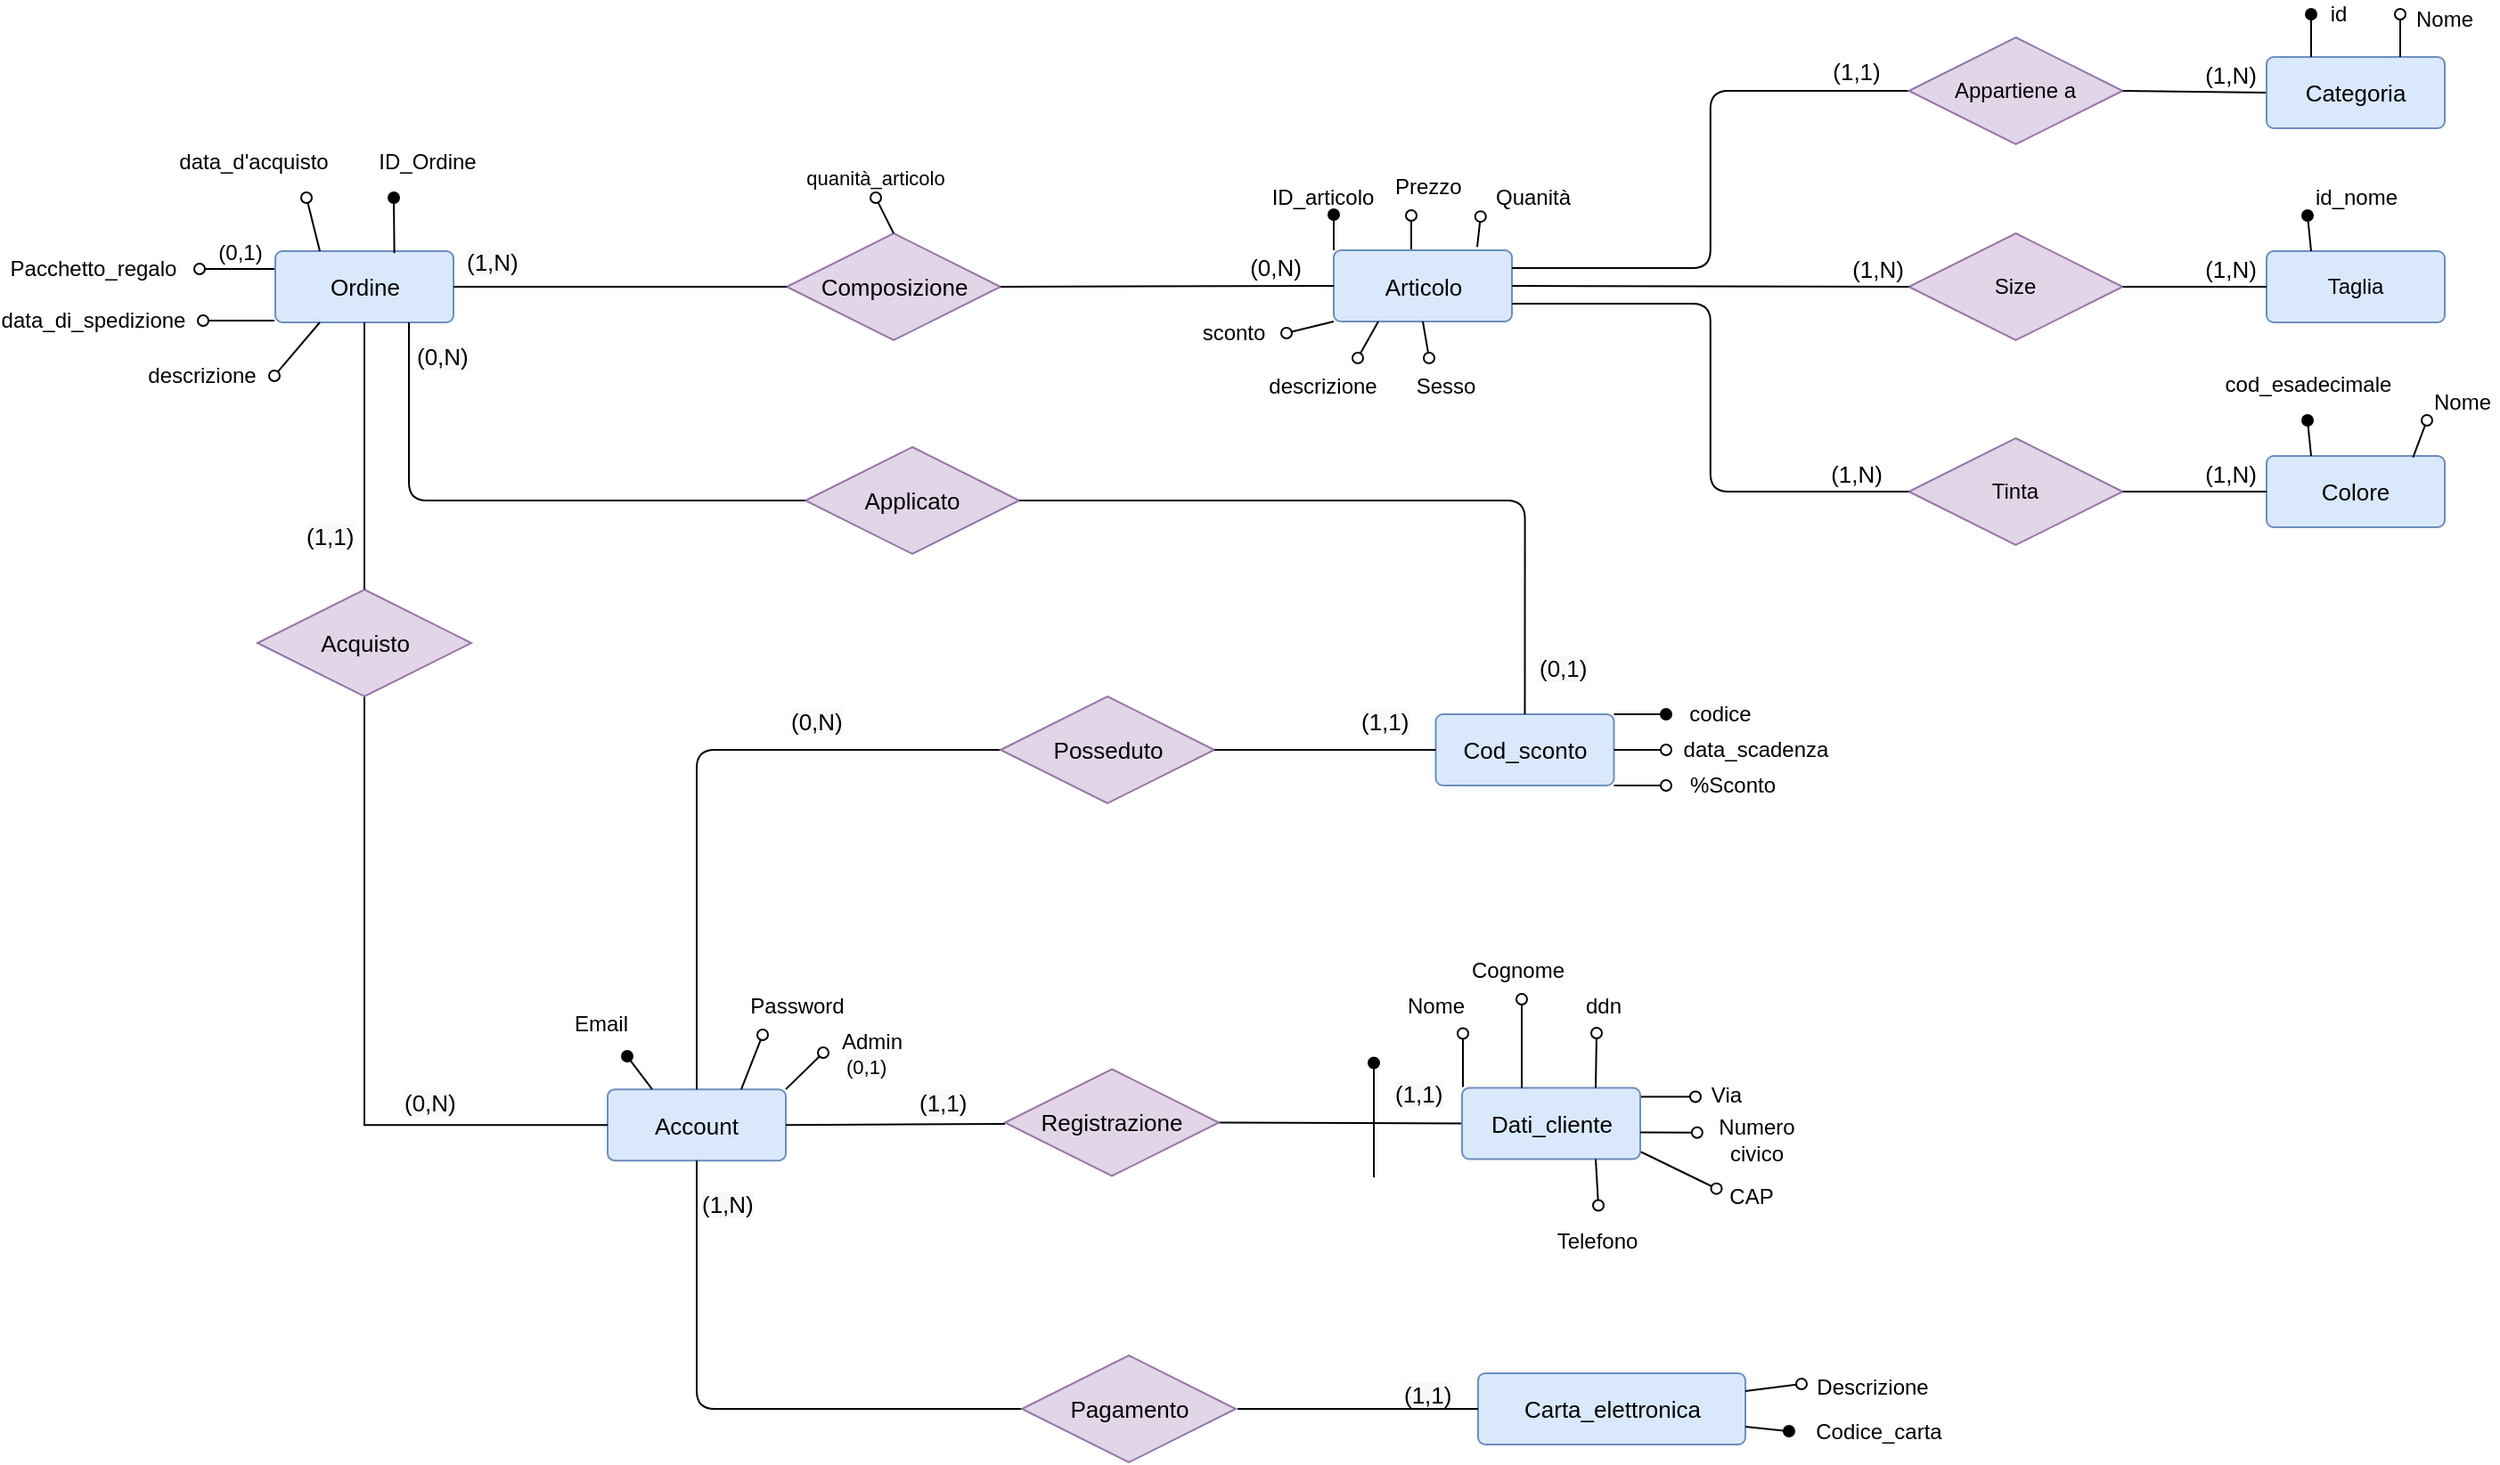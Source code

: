 <mxfile version="14.6.6" type="device"><diagram id="R2lEEEUBdFMjLlhIrx00" name="Page-1"><mxGraphModel dx="2207" dy="1414" grid="1" gridSize="10" guides="1" tooltips="1" connect="1" arrows="1" fold="1" page="1" pageScale="1" pageWidth="1169" pageHeight="827" math="0" shadow="0" extFonts="Permanent Marker^https://fonts.googleapis.com/css?family=Permanent+Marker"><root><mxCell id="0"/><mxCell id="1" parent="0"/><mxCell id="cV11Pc0H2WGcV53gJjse-27" value="" style="edgeStyle=orthogonalEdgeStyle;rounded=0;orthogonalLoop=1;jettySize=auto;html=1;exitX=0;exitY=0;exitDx=0;exitDy=0;endArrow=oval;endFill=1;startArrow=none;startFill=0;" parent="1" source="cV11Pc0H2WGcV53gJjse-1" edge="1"><mxGeometry x="1" y="70" relative="1" as="geometry"><mxPoint x="466.5" y="83.5" as="targetPoint"/><mxPoint x="3" y="-20" as="offset"/></mxGeometry></mxCell><mxCell id="cV11Pc0H2WGcV53gJjse-33" value="" style="edgeStyle=orthogonalEdgeStyle;rounded=0;orthogonalLoop=1;jettySize=auto;html=1;exitX=0.5;exitY=0;exitDx=0;exitDy=0;startArrow=none;startFill=0;endArrow=oval;endFill=0;" parent="1" edge="1"><mxGeometry x="1" y="-25" relative="1" as="geometry"><mxPoint x="510" y="84" as="targetPoint"/><mxPoint x="524.5" y="103.5" as="sourcePoint"/><mxPoint x="-10" y="-19" as="offset"/></mxGeometry></mxCell><mxCell id="cV11Pc0H2WGcV53gJjse-1" value="&lt;font style=&quot;font-size: 13px&quot;&gt;Articolo&lt;/font&gt;" style="rounded=1;arcSize=10;whiteSpace=wrap;html=1;align=center;fillColor=#dae8fc;strokeColor=#6c8ebf;" parent="1" vertex="1"><mxGeometry x="466.5" y="103.5" width="100" height="40" as="geometry"/></mxCell><mxCell id="cV11Pc0H2WGcV53gJjse-2" value="&lt;font style=&quot;font-size: 13px&quot;&gt;Ordine&lt;/font&gt;" style="rounded=1;arcSize=10;whiteSpace=wrap;html=1;align=center;fillColor=#dae8fc;strokeColor=#6c8ebf;" parent="1" vertex="1"><mxGeometry x="-127.5" y="104.0" width="100" height="40" as="geometry"/></mxCell><mxCell id="cV11Pc0H2WGcV53gJjse-25" value="&lt;font style=&quot;font-size: 13px&quot;&gt;Account&lt;br&gt;&lt;/font&gt;" style="rounded=1;arcSize=10;whiteSpace=wrap;html=1;align=center;fillColor=#dae8fc;strokeColor=#6c8ebf;" parent="1" vertex="1"><mxGeometry x="59" y="574.57" width="100" height="40" as="geometry"/></mxCell><mxCell id="cV11Pc0H2WGcV53gJjse-77" value="&lt;font style=&quot;font-size: 13px&quot;&gt;(0,N)&lt;/font&gt;" style="text;html=1;strokeColor=none;fillColor=none;align=center;verticalAlign=middle;whiteSpace=wrap;rounded=0;fontSize=8;horizontal=0;rotation=90;" parent="1" vertex="1"><mxGeometry x="414" y="102.57" width="40" height="20" as="geometry"/></mxCell><mxCell id="cV11Pc0H2WGcV53gJjse-353" value="data_d'acquisto" style="endArrow=none;html=1;rounded=0;fontSize=12;startArrow=oval;startFill=0;entryX=0.25;entryY=0;entryDx=0;entryDy=0;" parent="1" target="cV11Pc0H2WGcV53gJjse-2" edge="1"><mxGeometry x="-1" y="-36" relative="1" as="geometry"><mxPoint x="-110" y="74" as="sourcePoint"/><mxPoint x="-130.5" y="103.57" as="targetPoint"/><mxPoint x="5" y="-29" as="offset"/></mxGeometry></mxCell><mxCell id="cV11Pc0H2WGcV53gJjse-357" value="Pacchetto_regalo" style="endArrow=oval;html=1;rounded=0;fontSize=12;startArrow=none;startFill=0;endFill=0;" parent="1" edge="1"><mxGeometry x="1" y="60" relative="1" as="geometry"><mxPoint x="-128" y="114" as="sourcePoint"/><mxPoint x="-170" y="114" as="targetPoint"/><mxPoint x="-60" y="-60" as="offset"/></mxGeometry></mxCell><mxCell id="cV11Pc0H2WGcV53gJjse-426" value="&lt;font style=&quot;font-size: 13px&quot;&gt;Composizione&lt;/font&gt;" style="shape=rhombus;perimeter=rhombusPerimeter;whiteSpace=wrap;html=1;align=center;fillColor=#e1d5e7;fontSize=8;strokeColor=#9673a6;" parent="1" vertex="1"><mxGeometry x="159.5" y="94" width="120" height="60" as="geometry"/></mxCell><mxCell id="SMiU2ppYEtgIpPiNbI_y-1" value="&lt;font style=&quot;font-size: 13px&quot;&gt;Carta_elettronica&lt;br&gt;&lt;/font&gt;" style="rounded=1;arcSize=10;whiteSpace=wrap;html=1;align=center;fillColor=#dae8fc;strokeColor=#6c8ebf;" parent="1" vertex="1"><mxGeometry x="547.5" y="734" width="150" height="40" as="geometry"/></mxCell><mxCell id="RA8S71JYKdsrNZv9sD39-10" value="" style="endArrow=none;html=1;rounded=0;exitX=0.5;exitY=1;exitDx=0;exitDy=0;edgeStyle=orthogonalEdgeStyle;entryX=0;entryY=0.5;entryDx=0;entryDy=0;" parent="1" source="RA8S71JYKdsrNZv9sD39-11" target="cV11Pc0H2WGcV53gJjse-25" edge="1"><mxGeometry relative="1" as="geometry"><mxPoint x="132" y="609" as="sourcePoint"/><mxPoint x="-78" y="554" as="targetPoint"/></mxGeometry></mxCell><mxCell id="2NHLaN-MkocCchr1f27F-5" value="" style="endArrow=none;html=1;endFill=0;startArrow=oval;startFill=1;entryX=0.668;entryY=0.029;entryDx=0;entryDy=0;entryPerimeter=0;" parent="1" target="cV11Pc0H2WGcV53gJjse-2" edge="1"><mxGeometry width="50" height="50" relative="1" as="geometry"><mxPoint x="-61" y="74" as="sourcePoint"/><mxPoint x="-130.5" y="102.57" as="targetPoint"/></mxGeometry></mxCell><mxCell id="2NHLaN-MkocCchr1f27F-7" value="ID_Ordine" style="text;html=1;strokeColor=none;fillColor=none;align=center;verticalAlign=middle;whiteSpace=wrap;rounded=0;" parent="1" vertex="1"><mxGeometry x="-62.5" y="44.0" width="40" height="20" as="geometry"/></mxCell><mxCell id="DuhMvZJnOMLCPz7VPoBr-3" value="" style="endArrow=oval;html=1;endFill=1;exitX=1;exitY=0.75;exitDx=0;exitDy=0;" parent="1" source="SMiU2ppYEtgIpPiNbI_y-1" edge="1"><mxGeometry width="50" height="50" relative="1" as="geometry"><mxPoint x="549" y="768.5" as="sourcePoint"/><mxPoint x="722" y="766.5" as="targetPoint"/></mxGeometry></mxCell><mxCell id="DuhMvZJnOMLCPz7VPoBr-26" value="Descrizione" style="text;html=1;strokeColor=none;fillColor=none;align=center;verticalAlign=middle;whiteSpace=wrap;rounded=0;" parent="1" vertex="1"><mxGeometry x="749.25" y="731.5" width="40" height="20" as="geometry"/></mxCell><mxCell id="DuhMvZJnOMLCPz7VPoBr-27" value="" style="endArrow=oval;html=1;endFill=0;exitX=1;exitY=0.25;exitDx=0;exitDy=0;" parent="1" source="SMiU2ppYEtgIpPiNbI_y-1" edge="1"><mxGeometry width="50" height="50" relative="1" as="geometry"><mxPoint x="688.75" y="754.5" as="sourcePoint"/><mxPoint x="729" y="740" as="targetPoint"/></mxGeometry></mxCell><mxCell id="RA8S71JYKdsrNZv9sD39-11" value="&lt;font style=&quot;font-size: 13px&quot;&gt;Acquisto&lt;/font&gt;" style="shape=rhombus;perimeter=rhombusPerimeter;whiteSpace=wrap;html=1;align=center;fillColor=#e1d5e7;strokeColor=#9673a6;" parent="1" vertex="1"><mxGeometry x="-137.5" y="294.0" width="120" height="60" as="geometry"/></mxCell><mxCell id="hW_izeLmfgtgohBb-b3D-32" value="" style="endArrow=none;html=1;startArrow=oval;startFill=1;entryX=0.25;entryY=0;entryDx=0;entryDy=0;" parent="1" target="cV11Pc0H2WGcV53gJjse-25" edge="1"><mxGeometry width="50" height="50" relative="1" as="geometry"><mxPoint x="70" y="556" as="sourcePoint"/><mxPoint x="78.5" y="614.07" as="targetPoint"/></mxGeometry></mxCell><mxCell id="hW_izeLmfgtgohBb-b3D-33" value="&lt;font style=&quot;font-size: 12px&quot;&gt;Email&lt;/font&gt;" style="text;html=1;align=center;verticalAlign=middle;resizable=0;points=[];autosize=1;" parent="1" vertex="1"><mxGeometry x="30" y="528.18" width="50" height="20" as="geometry"/></mxCell><mxCell id="hW_izeLmfgtgohBb-b3D-34" value="" style="endArrow=none;html=1;startArrow=oval;startFill=0;entryX=0.75;entryY=0;entryDx=0;entryDy=0;" parent="1" target="cV11Pc0H2WGcV53gJjse-25" edge="1"><mxGeometry width="50" height="50" relative="1" as="geometry"><mxPoint x="146" y="544" as="sourcePoint"/><mxPoint x="113.5" y="573.75" as="targetPoint"/></mxGeometry></mxCell><mxCell id="hW_izeLmfgtgohBb-b3D-35" value="Password" style="text;html=1;align=center;verticalAlign=middle;resizable=0;points=[];autosize=1;" parent="1" vertex="1"><mxGeometry x="129.5" y="518.25" width="70" height="20" as="geometry"/></mxCell><mxCell id="hW_izeLmfgtgohBb-b3D-36" value="" style="endArrow=none;html=1;exitX=1;exitY=0.5;exitDx=0;exitDy=0;entryX=0;entryY=0.513;entryDx=0;entryDy=0;entryPerimeter=0;" parent="1" source="cV11Pc0H2WGcV53gJjse-25" target="hW_izeLmfgtgohBb-b3D-77" edge="1"><mxGeometry width="50" height="50" relative="1" as="geometry"><mxPoint x="179" y="594" as="sourcePoint"/><mxPoint x="278.5" y="594" as="targetPoint"/></mxGeometry></mxCell><mxCell id="hW_izeLmfgtgohBb-b3D-39" value="" style="endArrow=none;html=1;exitX=1;exitY=0.5;exitDx=0;exitDy=0;entryX=0;entryY=0.5;entryDx=0;entryDy=0;" parent="1" source="hW_izeLmfgtgohBb-b3D-77" target="hW_izeLmfgtgohBb-b3D-41" edge="1"><mxGeometry width="50" height="50" relative="1" as="geometry"><mxPoint x="469" y="598.89" as="sourcePoint"/><mxPoint x="568.5" y="598.82" as="targetPoint"/></mxGeometry></mxCell><mxCell id="hW_izeLmfgtgohBb-b3D-41" value="&lt;font style=&quot;font-size: 13px&quot;&gt;Dati_cliente&lt;br&gt;&lt;/font&gt;" style="rounded=1;arcSize=10;whiteSpace=wrap;html=1;align=center;fillColor=#dae8fc;strokeColor=#6c8ebf;" parent="1" vertex="1"><mxGeometry x="538.5" y="573.75" width="100" height="40" as="geometry"/></mxCell><mxCell id="hW_izeLmfgtgohBb-b3D-44" value="" style="endArrow=oval;html=1;startArrow=none;startFill=0;endFill=0;" parent="1" edge="1"><mxGeometry width="50" height="50" relative="1" as="geometry"><mxPoint x="639" y="578.75" as="sourcePoint"/><mxPoint x="669.5" y="578.75" as="targetPoint"/></mxGeometry></mxCell><mxCell id="hW_izeLmfgtgohBb-b3D-51" value="&lt;span style=&quot;color: rgb(0 , 0 , 0) ; font-family: &amp;#34;helvetica&amp;#34; ; font-size: 13px ; font-style: normal ; font-weight: 400 ; letter-spacing: normal ; text-align: center ; text-indent: 0px ; text-transform: none ; word-spacing: 0px ; background-color: rgb(248 , 249 , 250) ; display: inline ; float: none&quot;&gt;(1,1)&lt;/span&gt;" style="text;whiteSpace=wrap;html=1;" parent="1" vertex="1"><mxGeometry x="232" y="568.25" width="50" height="30" as="geometry"/></mxCell><mxCell id="hW_izeLmfgtgohBb-b3D-53" value="&lt;span style=&quot;color: rgb(0, 0, 0); font-family: helvetica; font-size: 13px; font-style: normal; font-weight: 400; letter-spacing: normal; text-align: center; text-indent: 0px; text-transform: none; word-spacing: 0px; background-color: rgb(248, 249, 250); display: inline; float: none;&quot;&gt;(1,1)&lt;/span&gt;" style="text;whiteSpace=wrap;html=1;" parent="1" vertex="1"><mxGeometry x="499" y="563.25" width="50" height="30" as="geometry"/></mxCell><mxCell id="hW_izeLmfgtgohBb-b3D-55" value="" style="endArrow=none;html=1;endFill=0;startArrow=oval;startFill=1;" parent="1" edge="1"><mxGeometry width="50" height="50" relative="1" as="geometry"><mxPoint x="489" y="559.75" as="sourcePoint"/><mxPoint x="489" y="624" as="targetPoint"/></mxGeometry></mxCell><mxCell id="hW_izeLmfgtgohBb-b3D-65" value="" style="endArrow=oval;html=1;startArrow=none;startFill=0;endFill=0;" parent="1" edge="1"><mxGeometry width="50" height="50" relative="1" as="geometry"><mxPoint x="539" y="573.25" as="sourcePoint"/><mxPoint x="539" y="543.25" as="targetPoint"/></mxGeometry></mxCell><mxCell id="hW_izeLmfgtgohBb-b3D-66" value="" style="endArrow=oval;html=1;startArrow=none;startFill=0;endFill=0;" parent="1" edge="1"><mxGeometry width="50" height="50" relative="1" as="geometry"><mxPoint x="572" y="574" as="sourcePoint"/><mxPoint x="572" y="524" as="targetPoint"/></mxGeometry></mxCell><mxCell id="hW_izeLmfgtgohBb-b3D-67" value="" style="endArrow=oval;html=1;startArrow=none;startFill=0;endFill=0;exitX=0.75;exitY=0;exitDx=0;exitDy=0;" parent="1" source="hW_izeLmfgtgohBb-b3D-41" edge="1"><mxGeometry width="50" height="50" relative="1" as="geometry"><mxPoint x="559" y="593.25" as="sourcePoint"/><mxPoint x="614" y="543" as="targetPoint"/></mxGeometry></mxCell><mxCell id="hW_izeLmfgtgohBb-b3D-69" value="Nome" style="text;html=1;strokeColor=none;fillColor=none;align=center;verticalAlign=middle;whiteSpace=wrap;rounded=0;" parent="1" vertex="1"><mxGeometry x="504" y="518.25" width="40" height="20" as="geometry"/></mxCell><mxCell id="hW_izeLmfgtgohBb-b3D-70" value="Cognome" style="text;html=1;strokeColor=none;fillColor=none;align=center;verticalAlign=middle;whiteSpace=wrap;rounded=0;" parent="1" vertex="1"><mxGeometry x="549.5" y="498.25" width="40" height="20" as="geometry"/></mxCell><mxCell id="hW_izeLmfgtgohBb-b3D-72" value="ddn" style="text;html=1;strokeColor=none;fillColor=none;align=center;verticalAlign=middle;whiteSpace=wrap;rounded=0;" parent="1" vertex="1"><mxGeometry x="597.5" y="518.25" width="40" height="20" as="geometry"/></mxCell><mxCell id="hW_izeLmfgtgohBb-b3D-77" value="&lt;font style=&quot;font-size: 13px&quot;&gt;Registrazione&lt;/font&gt;" style="shape=rhombus;perimeter=rhombusPerimeter;whiteSpace=wrap;html=1;align=center;fillColor=#e1d5e7;strokeColor=#9673a6;" parent="1" vertex="1"><mxGeometry x="282" y="563.25" width="120" height="60" as="geometry"/></mxCell><mxCell id="Dqsoj2plRXpwd70qh7C7-11" value="" style="endArrow=none;html=1;exitX=1;exitY=0.5;exitDx=0;exitDy=0;entryX=0;entryY=0.5;entryDx=0;entryDy=0;" parent="1" source="cV11Pc0H2WGcV53gJjse-426" target="cV11Pc0H2WGcV53gJjse-1" edge="1"><mxGeometry width="50" height="50" relative="1" as="geometry"><mxPoint x="-202.5" y="243.5" as="sourcePoint"/><mxPoint x="-152.5" y="193.5" as="targetPoint"/></mxGeometry></mxCell><mxCell id="Dqsoj2plRXpwd70qh7C7-12" value="" style="endArrow=none;html=1;exitX=1;exitY=0.5;exitDx=0;exitDy=0;entryX=0;entryY=0.5;entryDx=0;entryDy=0;" parent="1" source="cV11Pc0H2WGcV53gJjse-2" target="cV11Pc0H2WGcV53gJjse-426" edge="1"><mxGeometry width="50" height="50" relative="1" as="geometry"><mxPoint x="-202.5" y="434" as="sourcePoint"/><mxPoint x="-152.5" y="384" as="targetPoint"/></mxGeometry></mxCell><mxCell id="Dqsoj2plRXpwd70qh7C7-14" value="" style="endArrow=none;html=1;exitX=0.5;exitY=1;exitDx=0;exitDy=0;entryX=0.5;entryY=0;entryDx=0;entryDy=0;" parent="1" source="cV11Pc0H2WGcV53gJjse-2" target="RA8S71JYKdsrNZv9sD39-11" edge="1"><mxGeometry width="50" height="50" relative="1" as="geometry"><mxPoint x="292" y="664" as="sourcePoint"/><mxPoint x="-78" y="384" as="targetPoint"/></mxGeometry></mxCell><mxCell id="Dqsoj2plRXpwd70qh7C7-16" value="" style="endArrow=none;html=1;entryX=0.5;entryY=1;entryDx=0;entryDy=0;edgeStyle=orthogonalEdgeStyle;exitX=0;exitY=0.5;exitDx=0;exitDy=0;" parent="1" source="Dqsoj2plRXpwd70qh7C7-10" target="cV11Pc0H2WGcV53gJjse-25" edge="1"><mxGeometry width="50" height="50" relative="1" as="geometry"><mxPoint x="150" y="754" as="sourcePoint"/><mxPoint x="372" y="624" as="targetPoint"/></mxGeometry></mxCell><mxCell id="09drL2BfyGSBT88DNzXg-2" value="Via" style="text;html=1;strokeColor=none;fillColor=none;align=center;verticalAlign=middle;whiteSpace=wrap;rounded=0;" parent="1" vertex="1"><mxGeometry x="667" y="568.25" width="40" height="20" as="geometry"/></mxCell><mxCell id="09drL2BfyGSBT88DNzXg-8" value="&lt;span style=&quot;color: rgb(0 , 0 , 0) ; font-family: &amp;#34;helvetica&amp;#34; ; font-size: 13px ; font-style: normal ; font-weight: 400 ; letter-spacing: normal ; text-align: center ; text-indent: 0px ; text-transform: none ; word-spacing: 0px ; background-color: rgb(248 , 249 , 250) ; display: inline ; float: none&quot;&gt;(1,1)&lt;/span&gt;" style="text;whiteSpace=wrap;html=1;" parent="1" vertex="1"><mxGeometry x="504" y="731.5" width="43" height="30" as="geometry"/></mxCell><mxCell id="09drL2BfyGSBT88DNzXg-9" value="&lt;span style=&quot;color: rgb(0 , 0 , 0) ; font-family: &amp;#34;helvetica&amp;#34; ; font-size: 13px ; font-style: normal ; font-weight: 400 ; letter-spacing: normal ; text-align: center ; text-indent: 0px ; text-transform: none ; word-spacing: 0px ; background-color: rgb(248 , 249 , 250) ; display: inline ; float: none&quot;&gt;(1,1)&lt;/span&gt;" style="text;whiteSpace=wrap;html=1;" parent="1" vertex="1"><mxGeometry x="-112.5" y="250.0" width="50" height="30" as="geometry"/></mxCell><mxCell id="09drL2BfyGSBT88DNzXg-10" value="&lt;span style=&quot;color: rgb(0 , 0 , 0) ; font-family: &amp;#34;helvetica&amp;#34; ; font-size: 13px ; font-style: normal ; font-weight: 400 ; letter-spacing: normal ; text-align: center ; text-indent: 0px ; text-transform: none ; word-spacing: 0px ; background-color: rgb(248 , 249 , 250) ; display: inline ; float: none&quot;&gt;(1,N)&lt;/span&gt;" style="text;whiteSpace=wrap;html=1;" parent="1" vertex="1"><mxGeometry x="-22.5" y="95.57" width="50" height="30" as="geometry"/></mxCell><mxCell id="09drL2BfyGSBT88DNzXg-14" value="&lt;span style=&quot;color: rgb(0 , 0 , 0) ; font-family: &amp;#34;helvetica&amp;#34; ; font-size: 13px ; font-style: normal ; font-weight: 400 ; letter-spacing: normal ; text-align: center ; text-indent: 0px ; text-transform: none ; word-spacing: 0px ; background-color: rgb(248 , 249 , 250) ; display: inline ; float: none&quot;&gt;(1,N)&lt;/span&gt;" style="text;whiteSpace=wrap;html=1;" parent="1" vertex="1"><mxGeometry x="110" y="625.32" width="35" height="30" as="geometry"/></mxCell><mxCell id="uoFU3tYBmGf5YkYF6lAw-2" value="" style="endArrow=none;html=1;entryX=0.75;entryY=1;entryDx=0;entryDy=0;endFill=0;startArrow=oval;startFill=0;" parent="1" target="hW_izeLmfgtgohBb-b3D-41" edge="1"><mxGeometry width="50" height="50" relative="1" as="geometry"><mxPoint x="615" y="639.75" as="sourcePoint"/><mxPoint x="89" y="459.75" as="targetPoint"/></mxGeometry></mxCell><mxCell id="uoFU3tYBmGf5YkYF6lAw-3" value="Telefono" style="text;html=1;align=center;verticalAlign=middle;resizable=0;points=[];autosize=1;" parent="1" vertex="1"><mxGeometry x="584" y="649.75" width="60" height="20" as="geometry"/></mxCell><mxCell id="-MejMjiaQSUnGh-RZGan-3" value="data_di_spedizione" style="endArrow=oval;html=1;rounded=0;fontSize=12;endFill=0;" parent="1" edge="1"><mxGeometry x="1" y="-62" relative="1" as="geometry"><mxPoint x="-128" y="143" as="sourcePoint"/><mxPoint x="-168" y="143" as="targetPoint"/><mxPoint x="-62" y="62" as="offset"/></mxGeometry></mxCell><mxCell id="-MejMjiaQSUnGh-RZGan-20" value="" style="endArrow=oval;html=1;startArrow=none;startFill=0;endFill=0;exitX=1;exitY=0.5;exitDx=0;exitDy=0;entryX=-0.194;entryY=0.508;entryDx=0;entryDy=0;entryPerimeter=0;" parent="1" edge="1"><mxGeometry width="50" height="50" relative="1" as="geometry"><mxPoint x="638.5" y="598.75" as="sourcePoint"/><mxPoint x="670.434" y="598.91" as="targetPoint"/></mxGeometry></mxCell><mxCell id="-MejMjiaQSUnGh-RZGan-21" value="Numero civico" style="text;html=1;strokeColor=none;fillColor=none;align=center;verticalAlign=middle;whiteSpace=wrap;rounded=0;" parent="1" vertex="1"><mxGeometry x="676.25" y="592.75" width="55.75" height="20" as="geometry"/></mxCell><mxCell id="-MejMjiaQSUnGh-RZGan-22" value="" style="endArrow=oval;html=1;startArrow=none;startFill=0;endFill=0;entryX=0;entryY=0.25;entryDx=0;entryDy=0;" parent="1" target="-MejMjiaQSUnGh-RZGan-23" edge="1"><mxGeometry width="50" height="50" relative="1" as="geometry"><mxPoint x="639" y="609.75" as="sourcePoint"/><mxPoint x="683.75" y="628.82" as="targetPoint"/></mxGeometry></mxCell><mxCell id="-MejMjiaQSUnGh-RZGan-23" value="CAP" style="text;html=1;strokeColor=none;fillColor=none;align=center;verticalAlign=middle;whiteSpace=wrap;rounded=0;" parent="1" vertex="1"><mxGeometry x="681.25" y="625.32" width="40" height="20" as="geometry"/></mxCell><mxCell id="-MejMjiaQSUnGh-RZGan-24" value="(0,1)" style="text;html=1;strokeColor=none;fillColor=none;align=center;verticalAlign=middle;whiteSpace=wrap;rounded=0;" parent="1" vertex="1"><mxGeometry x="-167.5" y="94" width="40" height="21.57" as="geometry"/></mxCell><mxCell id="O5RS1y-VEfuTGrnReJhF-1" value="quanità_articolo" style="endArrow=oval;html=1;exitX=0.5;exitY=0;exitDx=0;exitDy=0;startArrow=none;startFill=0;endFill=0;" parent="1" source="cV11Pc0H2WGcV53gJjse-426" edge="1"><mxGeometry x="1" y="-10" width="50" height="50" relative="1" as="geometry"><mxPoint x="-192.5" y="339" as="sourcePoint"/><mxPoint x="209.5" y="74" as="targetPoint"/><mxPoint x="-9" y="-6" as="offset"/></mxGeometry></mxCell><mxCell id="Kynw2Yya7CxcrOlAsGdo-1" value="" style="endArrow=oval;html=1;startArrow=none;startFill=0;endFill=0;exitX=0.805;exitY=-0.045;exitDx=0;exitDy=0;exitPerimeter=0;entryX=0.023;entryY=1.029;entryDx=0;entryDy=0;entryPerimeter=0;" parent="1" source="cV11Pc0H2WGcV53gJjse-1" target="Kynw2Yya7CxcrOlAsGdo-2" edge="1"><mxGeometry width="50" height="50" relative="1" as="geometry"><mxPoint x="558.5" y="103.5" as="sourcePoint"/><mxPoint x="558.5" y="84" as="targetPoint"/></mxGeometry></mxCell><mxCell id="Kynw2Yya7CxcrOlAsGdo-2" value="Quanità" style="text;html=1;align=center;verticalAlign=middle;resizable=0;points=[];autosize=1;" parent="1" vertex="1"><mxGeometry x="547.5" y="64" width="60" height="20" as="geometry"/></mxCell><mxCell id="Kynw2Yya7CxcrOlAsGdo-4" value="Codice_carta" style="text;html=1;align=center;verticalAlign=middle;resizable=0;points=[];autosize=1;" parent="1" vertex="1"><mxGeometry x="727" y="756.5" width="90" height="20" as="geometry"/></mxCell><mxCell id="Kynw2Yya7CxcrOlAsGdo-5" value="Sesso" style="text;html=1;align=center;verticalAlign=middle;resizable=0;points=[];autosize=1;" parent="1" vertex="1"><mxGeometry x="504" y="170" width="50" height="20" as="geometry"/></mxCell><mxCell id="Kynw2Yya7CxcrOlAsGdo-6" value="" style="endArrow=oval;html=1;startArrow=none;startFill=0;endFill=0;exitX=0.5;exitY=1;exitDx=0;exitDy=0;" parent="1" source="cV11Pc0H2WGcV53gJjse-1" edge="1"><mxGeometry width="50" height="50" relative="1" as="geometry"><mxPoint x="560.5" y="303.5" as="sourcePoint"/><mxPoint x="520" y="164" as="targetPoint"/></mxGeometry></mxCell><mxCell id="g38PTc2w1TQfR1WWl4uy-1" value="ID_articolo" style="text;html=1;align=center;verticalAlign=middle;resizable=0;points=[];autosize=1;" parent="1" vertex="1"><mxGeometry x="425" y="64" width="70" height="20" as="geometry"/></mxCell><mxCell id="g38PTc2w1TQfR1WWl4uy-2" value="&lt;span style=&quot;color: rgb(0, 0, 0); font-family: helvetica; font-size: 12px; font-style: normal; font-weight: 400; letter-spacing: normal; text-align: center; text-indent: 0px; text-transform: none; word-spacing: 0px; background-color: rgb(255, 255, 255); display: inline; float: none;&quot;&gt;Prezzo&lt;/span&gt;" style="text;whiteSpace=wrap;html=1;" parent="1" vertex="1"><mxGeometry x="499" y="54" width="40" height="20" as="geometry"/></mxCell><mxCell id="g38PTc2w1TQfR1WWl4uy-9" value="&lt;span style=&quot;color: rgb(0, 0, 0); font-family: helvetica; font-size: 13px; font-style: normal; font-weight: 400; letter-spacing: normal; text-align: center; text-indent: 0px; text-transform: none; word-spacing: 0px; background-color: rgb(248, 249, 250); display: inline; float: none;&quot;&gt;(0,N)&lt;/span&gt;" style="text;whiteSpace=wrap;html=1;" parent="1" vertex="1"><mxGeometry x="-56.63" y="568.32" width="50" height="19.93" as="geometry"/></mxCell><mxCell id="1zCT9V6YKs31MWKf5lQE-1" value="descrizione" style="endArrow=oval;html=1;rounded=0;fontSize=12;endFill=0;exitX=0.25;exitY=1;exitDx=0;exitDy=0;" parent="1" source="cV11Pc0H2WGcV53gJjse-2" edge="1"><mxGeometry x="1" y="-40" relative="1" as="geometry"><mxPoint x="-118" y="153" as="sourcePoint"/><mxPoint x="-128" y="174" as="targetPoint"/><mxPoint x="-10" y="26" as="offset"/></mxGeometry></mxCell><mxCell id="1zCT9V6YKs31MWKf5lQE-2" value="descrizione" style="endArrow=oval;html=1;rounded=0;fontSize=12;endFill=0;exitX=0.25;exitY=1;exitDx=0;exitDy=0;" parent="1" source="cV11Pc0H2WGcV53gJjse-1" edge="1"><mxGeometry x="1" y="-26" relative="1" as="geometry"><mxPoint x="491" y="148" as="sourcePoint"/><mxPoint x="480" y="164" as="targetPoint"/><mxPoint x="3" y="29" as="offset"/></mxGeometry></mxCell><mxCell id="YM3bVpgrmmPOSt0GvgSB-1" value="sconto" style="endArrow=oval;html=1;rounded=0;fontSize=12;endFill=0;exitX=0;exitY=1;exitDx=0;exitDy=0;" parent="1" source="cV11Pc0H2WGcV53gJjse-1" edge="1"><mxGeometry x="1" y="-30" relative="1" as="geometry"><mxPoint x="526.5" y="153.5" as="sourcePoint"/><mxPoint x="440" y="150" as="targetPoint"/><mxPoint x="-23" y="29" as="offset"/></mxGeometry></mxCell><mxCell id="YM3bVpgrmmPOSt0GvgSB-5" value="" style="endArrow=none;html=1;startArrow=oval;startFill=0;entryX=1;entryY=0;entryDx=0;entryDy=0;" parent="1" target="cV11Pc0H2WGcV53gJjse-25" edge="1"><mxGeometry width="50" height="50" relative="1" as="geometry"><mxPoint x="180" y="554" as="sourcePoint"/><mxPoint x="123.5" y="583.75" as="targetPoint"/></mxGeometry></mxCell><mxCell id="YM3bVpgrmmPOSt0GvgSB-6" value="Admin" style="text;html=1;align=center;verticalAlign=middle;resizable=0;points=[];autosize=1;" parent="1" vertex="1"><mxGeometry x="182" y="538.25" width="50" height="20" as="geometry"/></mxCell><mxCell id="YM3bVpgrmmPOSt0GvgSB-7" value="&lt;span style=&quot;color: rgb(0 , 0 , 0) ; font-family: &amp;#34;helvetica&amp;#34; ; font-style: normal ; font-weight: 400 ; letter-spacing: normal ; text-align: center ; text-indent: 0px ; text-transform: none ; word-spacing: 0px ; background-color: rgb(248 , 249 , 250) ; display: inline ; float: none&quot;&gt;&lt;font style=&quot;font-size: 11px&quot;&gt;(0,1)&lt;/font&gt;&lt;/span&gt;" style="text;whiteSpace=wrap;html=1;" parent="1" vertex="1"><mxGeometry x="190.75" y="548.18" width="32.5" height="30" as="geometry"/></mxCell><mxCell id="UsE3B8xZkpEjjfWCG7TI-1" value="" style="endArrow=none;html=1;exitX=0.5;exitY=0;exitDx=0;exitDy=0;edgeStyle=orthogonalEdgeStyle;entryX=0;entryY=0.5;entryDx=0;entryDy=0;" parent="1" source="cV11Pc0H2WGcV53gJjse-25" target="UsE3B8xZkpEjjfWCG7TI-9" edge="1"><mxGeometry width="50" height="50" relative="1" as="geometry"><mxPoint x="212.5" y="604" as="sourcePoint"/><mxPoint x="213" y="374" as="targetPoint"/></mxGeometry></mxCell><mxCell id="UsE3B8xZkpEjjfWCG7TI-3" value="&lt;font style=&quot;font-size: 13px&quot;&gt;Cod_sconto&lt;/font&gt;" style="rounded=1;arcSize=10;whiteSpace=wrap;html=1;align=center;fillColor=#dae8fc;strokeColor=#6c8ebf;" parent="1" vertex="1"><mxGeometry x="523.75" y="364.0" width="100" height="40" as="geometry"/></mxCell><mxCell id="UsE3B8xZkpEjjfWCG7TI-4" value="codice" style="endArrow=none;html=1;rounded=0;fontSize=12;startArrow=oval;startFill=1;entryX=1;entryY=0;entryDx=0;entryDy=0;" parent="1" target="UsE3B8xZkpEjjfWCG7TI-3" edge="1"><mxGeometry x="-1" y="-30" relative="1" as="geometry"><mxPoint x="653" y="364" as="sourcePoint"/><mxPoint x="558.75" y="524" as="targetPoint"/><mxPoint x="30" y="30" as="offset"/></mxGeometry></mxCell><mxCell id="UsE3B8xZkpEjjfWCG7TI-6" value="data_scadenza" style="endArrow=none;html=1;rounded=0;fontSize=12;startArrow=oval;startFill=0;entryX=1;entryY=0.5;entryDx=0;entryDy=0;" parent="1" target="UsE3B8xZkpEjjfWCG7TI-3" edge="1"><mxGeometry x="-1" y="-50" relative="1" as="geometry"><mxPoint x="653" y="384" as="sourcePoint"/><mxPoint x="558.75" y="524" as="targetPoint"/><mxPoint x="50" y="50" as="offset"/></mxGeometry></mxCell><mxCell id="UsE3B8xZkpEjjfWCG7TI-7" value="%Sconto" style="endArrow=none;html=1;rounded=0;fontSize=12;startArrow=oval;startFill=0;entryX=1;entryY=1;entryDx=0;entryDy=0;" parent="1" target="UsE3B8xZkpEjjfWCG7TI-3" edge="1"><mxGeometry x="-1" y="-37" relative="1" as="geometry"><mxPoint x="653" y="404" as="sourcePoint"/><mxPoint x="558.75" y="524" as="targetPoint"/><mxPoint x="37" y="37" as="offset"/></mxGeometry></mxCell><mxCell id="UsE3B8xZkpEjjfWCG7TI-9" value="&lt;font style=&quot;font-size: 13px&quot;&gt;Posseduto&lt;/font&gt;" style="shape=rhombus;perimeter=rhombusPerimeter;whiteSpace=wrap;html=1;align=center;fillColor=#e1d5e7;strokeColor=#9673a6;" parent="1" vertex="1"><mxGeometry x="279.5" y="354.0" width="120" height="60" as="geometry"/></mxCell><mxCell id="UsE3B8xZkpEjjfWCG7TI-10" value="&lt;span style=&quot;color: rgb(0 , 0 , 0) ; font-family: &amp;#34;helvetica&amp;#34; ; font-size: 13px ; font-style: normal ; font-weight: 400 ; letter-spacing: normal ; text-align: center ; text-indent: 0px ; text-transform: none ; word-spacing: 0px ; background-color: rgb(248 , 249 , 250) ; display: inline ; float: none&quot;&gt;(0,N)&lt;/span&gt;" style="text;whiteSpace=wrap;html=1;" parent="1" vertex="1"><mxGeometry x="160" y="354" width="39.5" height="30" as="geometry"/></mxCell><mxCell id="UsE3B8xZkpEjjfWCG7TI-11" value="&lt;span style=&quot;color: rgb(0 , 0 , 0) ; font-family: &amp;#34;helvetica&amp;#34; ; font-size: 13px ; font-style: normal ; font-weight: 400 ; letter-spacing: normal ; text-align: center ; text-indent: 0px ; text-transform: none ; word-spacing: 0px ; background-color: rgb(248 , 249 , 250) ; display: inline ; float: none&quot;&gt;(1,1)&lt;/span&gt;" style="text;whiteSpace=wrap;html=1;" parent="1" vertex="1"><mxGeometry x="480.13" y="354" width="36.75" height="30" as="geometry"/></mxCell><mxCell id="K34ooW1JxdHwd5Tm7hXR-2" value="&lt;font style=&quot;font-size: 13px&quot;&gt;Applicato&lt;/font&gt;" style="shape=rhombus;perimeter=rhombusPerimeter;whiteSpace=wrap;html=1;align=center;fillColor=#e1d5e7;strokeColor=#9673a6;" parent="1" vertex="1"><mxGeometry x="170" y="214.0" width="120" height="60" as="geometry"/></mxCell><mxCell id="K34ooW1JxdHwd5Tm7hXR-3" value="&lt;span style=&quot;color: rgb(0 , 0 , 0) ; font-family: &amp;#34;helvetica&amp;#34; ; font-size: 13px ; font-style: normal ; font-weight: 400 ; letter-spacing: normal ; text-align: center ; text-indent: 0px ; text-transform: none ; word-spacing: 0px ; background-color: rgb(248 , 249 , 250) ; display: inline ; float: none&quot;&gt;(0,1)&lt;/span&gt;" style="text;whiteSpace=wrap;html=1;" parent="1" vertex="1"><mxGeometry x="580" y="324" width="36.75" height="30" as="geometry"/></mxCell><mxCell id="K34ooW1JxdHwd5Tm7hXR-4" value="&lt;span style=&quot;color: rgb(0 , 0 , 0) ; font-family: &amp;#34;helvetica&amp;#34; ; font-size: 13px ; font-style: normal ; font-weight: 400 ; letter-spacing: normal ; text-align: center ; text-indent: 0px ; text-transform: none ; word-spacing: 0px ; background-color: rgb(248 , 249 , 250) ; display: inline ; float: none&quot;&gt;(0,N)&lt;/span&gt;" style="text;whiteSpace=wrap;html=1;" parent="1" vertex="1"><mxGeometry x="-50" y="149" width="36.75" height="30" as="geometry"/></mxCell><mxCell id="K34ooW1JxdHwd5Tm7hXR-5" value="" style="endArrow=none;html=1;entryX=1;entryY=0.25;entryDx=0;entryDy=0;edgeStyle=orthogonalEdgeStyle;exitX=0;exitY=0.5;exitDx=0;exitDy=0;" parent="1" source="K34ooW1JxdHwd5Tm7hXR-7" target="cV11Pc0H2WGcV53gJjse-1" edge="1"><mxGeometry width="50" height="50" relative="1" as="geometry"><mxPoint x="720" y="124" as="sourcePoint"/><mxPoint x="570" y="204" as="targetPoint"/></mxGeometry></mxCell><mxCell id="K34ooW1JxdHwd5Tm7hXR-7" value="Appartiene a" style="shape=rhombus;perimeter=rhombusPerimeter;whiteSpace=wrap;html=1;align=center;fillColor=#e1d5e7;strokeColor=#9673a6;" parent="1" vertex="1"><mxGeometry x="789.25" y="-16.0" width="120" height="60" as="geometry"/></mxCell><mxCell id="K34ooW1JxdHwd5Tm7hXR-8" value="" style="endArrow=none;html=1;entryX=1;entryY=0.5;entryDx=0;entryDy=0;exitX=0;exitY=0.5;exitDx=0;exitDy=0;" parent="1" source="K34ooW1JxdHwd5Tm7hXR-9" target="K34ooW1JxdHwd5Tm7hXR-7" edge="1"><mxGeometry width="50" height="50" relative="1" as="geometry"><mxPoint x="970" y="14" as="sourcePoint"/><mxPoint x="773" y="94.5" as="targetPoint"/></mxGeometry></mxCell><mxCell id="K34ooW1JxdHwd5Tm7hXR-9" value="&lt;font style=&quot;font-size: 13px&quot;&gt;Categoria&lt;/font&gt;" style="rounded=1;arcSize=10;whiteSpace=wrap;html=1;align=center;fillColor=#dae8fc;strokeColor=#6c8ebf;" parent="1" vertex="1"><mxGeometry x="990" y="-5.0" width="100" height="40" as="geometry"/></mxCell><mxCell id="K34ooW1JxdHwd5Tm7hXR-10" value="id" style="endArrow=oval;html=1;rounded=0;fontSize=12;endFill=1;exitX=0.25;exitY=0;exitDx=0;exitDy=0;" parent="1" source="K34ooW1JxdHwd5Tm7hXR-9" edge="1"><mxGeometry x="1" y="-15" relative="1" as="geometry"><mxPoint x="626.5" y="44.5" as="sourcePoint"/><mxPoint x="1015" y="-29" as="targetPoint"/><mxPoint as="offset"/></mxGeometry></mxCell><mxCell id="K34ooW1JxdHwd5Tm7hXR-11" value="&lt;font style=&quot;font-size: 13px&quot;&gt;Colore&lt;/font&gt;" style="rounded=1;arcSize=10;whiteSpace=wrap;html=1;align=center;fillColor=#dae8fc;strokeColor=#6c8ebf;" parent="1" vertex="1"><mxGeometry x="990" y="219.0" width="100" height="40" as="geometry"/></mxCell><mxCell id="K34ooW1JxdHwd5Tm7hXR-12" value="cod_esadecimale" style="endArrow=oval;html=1;rounded=0;fontSize=12;endFill=1;exitX=0.25;exitY=0;exitDx=0;exitDy=0;" parent="1" source="K34ooW1JxdHwd5Tm7hXR-11" edge="1"><mxGeometry x="1" y="-20" relative="1" as="geometry"><mxPoint x="1078" y="196.57" as="sourcePoint"/><mxPoint x="1013" y="199" as="targetPoint"/><mxPoint x="-20" y="-18" as="offset"/></mxGeometry></mxCell><mxCell id="K34ooW1JxdHwd5Tm7hXR-13" value="&lt;font style=&quot;font-size: 13px&quot;&gt;(1,N)&lt;/font&gt;" style="text;html=1;strokeColor=none;fillColor=none;align=center;verticalAlign=middle;whiteSpace=wrap;rounded=0;fontSize=8;horizontal=0;rotation=90;" parent="1" vertex="1"><mxGeometry x="950" y="-5.0" width="40" height="20" as="geometry"/></mxCell><mxCell id="K34ooW1JxdHwd5Tm7hXR-14" value="&lt;span style=&quot;font-size: 13px&quot;&gt;(1,1)&lt;/span&gt;" style="text;html=1;strokeColor=none;fillColor=none;align=center;verticalAlign=middle;whiteSpace=wrap;rounded=0;fontSize=8;horizontal=0;rotation=90;" parent="1" vertex="1"><mxGeometry x="740" y="-6.93" width="40" height="20" as="geometry"/></mxCell><mxCell id="K34ooW1JxdHwd5Tm7hXR-16" value="Tinta" style="shape=rhombus;perimeter=rhombusPerimeter;whiteSpace=wrap;html=1;align=center;fillColor=#e1d5e7;strokeColor=#9673a6;" parent="1" vertex="1"><mxGeometry x="789.25" y="209.0" width="120" height="60" as="geometry"/></mxCell><mxCell id="K34ooW1JxdHwd5Tm7hXR-17" value="&lt;font style=&quot;font-size: 13px&quot;&gt;(1,N)&lt;/font&gt;" style="text;html=1;strokeColor=none;fillColor=none;align=center;verticalAlign=middle;whiteSpace=wrap;rounded=0;fontSize=8;horizontal=0;rotation=90;" parent="1" vertex="1"><mxGeometry x="950" y="219" width="40" height="20" as="geometry"/></mxCell><mxCell id="K34ooW1JxdHwd5Tm7hXR-18" value="&lt;font style=&quot;font-size: 13px&quot;&gt;(1,N)&lt;/font&gt;" style="text;html=1;strokeColor=none;fillColor=none;align=center;verticalAlign=middle;whiteSpace=wrap;rounded=0;fontSize=8;horizontal=0;rotation=90;" parent="1" vertex="1"><mxGeometry x="740" y="219" width="40" height="20" as="geometry"/></mxCell><mxCell id="Dqsoj2plRXpwd70qh7C7-10" value="&lt;font style=&quot;font-size: 13px&quot;&gt;Pagamento&lt;/font&gt;" style="shape=rhombus;perimeter=rhombusPerimeter;whiteSpace=wrap;html=1;align=center;fillColor=#e1d5e7;fontSize=8;strokeColor=#9673a6;" parent="1" vertex="1"><mxGeometry x="291.5" y="724" width="120" height="60" as="geometry"/></mxCell><mxCell id="K34ooW1JxdHwd5Tm7hXR-20" value="" style="endArrow=none;html=1;entryX=0;entryY=0.5;entryDx=0;entryDy=0;" parent="1" target="SMiU2ppYEtgIpPiNbI_y-1" edge="1"><mxGeometry width="50" height="50" relative="1" as="geometry"><mxPoint x="412.5" y="754" as="sourcePoint"/><mxPoint x="542.5" y="704" as="targetPoint"/></mxGeometry></mxCell><mxCell id="K34ooW1JxdHwd5Tm7hXR-24" value="" style="endArrow=none;html=1;exitX=1;exitY=0.5;exitDx=0;exitDy=0;entryX=0;entryY=0.5;entryDx=0;entryDy=0;" parent="1" source="UsE3B8xZkpEjjfWCG7TI-9" target="UsE3B8xZkpEjjfWCG7TI-3" edge="1"><mxGeometry width="50" height="50" relative="1" as="geometry"><mxPoint x="270" y="334" as="sourcePoint"/><mxPoint x="320" y="284" as="targetPoint"/></mxGeometry></mxCell><mxCell id="K34ooW1JxdHwd5Tm7hXR-29" value="" style="endArrow=none;html=1;entryX=0.75;entryY=1;entryDx=0;entryDy=0;edgeStyle=orthogonalEdgeStyle;exitX=0;exitY=0.5;exitDx=0;exitDy=0;" parent="1" source="K34ooW1JxdHwd5Tm7hXR-2" target="cV11Pc0H2WGcV53gJjse-2" edge="1"><mxGeometry width="50" height="50" relative="1" as="geometry"><mxPoint x="-52" y="244" as="sourcePoint"/><mxPoint x="320" y="284" as="targetPoint"/></mxGeometry></mxCell><mxCell id="K34ooW1JxdHwd5Tm7hXR-30" value="" style="endArrow=none;html=1;entryX=1;entryY=0.5;entryDx=0;entryDy=0;edgeStyle=orthogonalEdgeStyle;exitX=0.5;exitY=0;exitDx=0;exitDy=0;" parent="1" source="UsE3B8xZkpEjjfWCG7TI-3" target="K34ooW1JxdHwd5Tm7hXR-2" edge="1"><mxGeometry width="50" height="50" relative="1" as="geometry"><mxPoint x="570" y="244" as="sourcePoint"/><mxPoint x="320" y="284" as="targetPoint"/></mxGeometry></mxCell><mxCell id="K34ooW1JxdHwd5Tm7hXR-32" value="" style="endArrow=none;html=1;entryX=1;entryY=0.75;entryDx=0;entryDy=0;edgeStyle=orthogonalEdgeStyle;exitX=0;exitY=0.5;exitDx=0;exitDy=0;" parent="1" source="K34ooW1JxdHwd5Tm7hXR-16" target="cV11Pc0H2WGcV53gJjse-1" edge="1"><mxGeometry width="50" height="50" relative="1" as="geometry"><mxPoint x="680" y="134" as="sourcePoint"/><mxPoint x="850" y="160" as="targetPoint"/></mxGeometry></mxCell><mxCell id="K34ooW1JxdHwd5Tm7hXR-33" value="" style="endArrow=none;html=1;exitX=1;exitY=0.5;exitDx=0;exitDy=0;" parent="1" source="K34ooW1JxdHwd5Tm7hXR-16" target="K34ooW1JxdHwd5Tm7hXR-11" edge="1"><mxGeometry width="50" height="50" relative="1" as="geometry"><mxPoint x="800" y="169" as="sourcePoint"/><mxPoint x="850" y="119" as="targetPoint"/></mxGeometry></mxCell><mxCell id="K34ooW1JxdHwd5Tm7hXR-36" value="" style="endArrow=oval;html=1;exitX=0.75;exitY=0;exitDx=0;exitDy=0;endFill=0;" parent="1" source="K34ooW1JxdHwd5Tm7hXR-9" edge="1"><mxGeometry width="50" height="50" relative="1" as="geometry"><mxPoint x="800" y="71" as="sourcePoint"/><mxPoint x="1065" y="-29" as="targetPoint"/></mxGeometry></mxCell><mxCell id="K34ooW1JxdHwd5Tm7hXR-37" value="Nome" style="text;html=1;strokeColor=none;fillColor=none;align=center;verticalAlign=middle;whiteSpace=wrap;rounded=0;" parent="1" vertex="1"><mxGeometry x="1070" y="-36" width="40" height="20" as="geometry"/></mxCell><mxCell id="K34ooW1JxdHwd5Tm7hXR-38" value="" style="endArrow=none;html=1;entryX=0.822;entryY=0.02;entryDx=0;entryDy=0;endFill=0;startArrow=oval;startFill=0;entryPerimeter=0;" parent="1" target="K34ooW1JxdHwd5Tm7hXR-11" edge="1"><mxGeometry width="50" height="50" relative="1" as="geometry"><mxPoint x="1080" y="199" as="sourcePoint"/><mxPoint x="850" y="209" as="targetPoint"/></mxGeometry></mxCell><mxCell id="K34ooW1JxdHwd5Tm7hXR-40" value="Nome" style="text;html=1;strokeColor=none;fillColor=none;align=center;verticalAlign=middle;whiteSpace=wrap;rounded=0;" parent="1" vertex="1"><mxGeometry x="1080" y="179" width="40" height="20" as="geometry"/></mxCell><mxCell id="W-U8cSNXu-Z1fa50WPkf-4" value="Taglia" style="rounded=1;arcSize=10;whiteSpace=wrap;html=1;align=center;fillColor=#dae8fc;strokeColor=#6c8ebf;" vertex="1" parent="1"><mxGeometry x="990" y="104.0" width="100" height="40" as="geometry"/></mxCell><mxCell id="W-U8cSNXu-Z1fa50WPkf-5" value="id_nome" style="endArrow=oval;html=1;rounded=0;fontSize=12;endFill=1;exitX=0.25;exitY=0;exitDx=0;exitDy=0;" edge="1" parent="1" source="W-U8cSNXu-Z1fa50WPkf-4"><mxGeometry x="1" y="-29" relative="1" as="geometry"><mxPoint x="1078" y="81.57" as="sourcePoint"/><mxPoint x="1013" y="84" as="targetPoint"/><mxPoint x="-2" y="-7" as="offset"/></mxGeometry></mxCell><mxCell id="W-U8cSNXu-Z1fa50WPkf-6" value="Size" style="shape=rhombus;perimeter=rhombusPerimeter;whiteSpace=wrap;html=1;align=center;fillColor=#e1d5e7;strokeColor=#9673a6;" vertex="1" parent="1"><mxGeometry x="789.25" y="94.0" width="120" height="60" as="geometry"/></mxCell><mxCell id="W-U8cSNXu-Z1fa50WPkf-7" value="&lt;font style=&quot;font-size: 13px&quot;&gt;(1,N)&lt;/font&gt;" style="text;html=1;strokeColor=none;fillColor=none;align=center;verticalAlign=middle;whiteSpace=wrap;rounded=0;fontSize=8;horizontal=0;rotation=90;" vertex="1" parent="1"><mxGeometry x="950" y="104" width="40" height="20" as="geometry"/></mxCell><mxCell id="W-U8cSNXu-Z1fa50WPkf-8" value="&lt;font style=&quot;font-size: 13px&quot;&gt;(1,N)&lt;/font&gt;" style="text;html=1;strokeColor=none;fillColor=none;align=center;verticalAlign=middle;whiteSpace=wrap;rounded=0;fontSize=8;horizontal=0;rotation=90;" vertex="1" parent="1"><mxGeometry x="752" y="104" width="40" height="20" as="geometry"/></mxCell><mxCell id="W-U8cSNXu-Z1fa50WPkf-9" value="" style="endArrow=none;html=1;exitX=1;exitY=0.5;exitDx=0;exitDy=0;" edge="1" parent="1" source="W-U8cSNXu-Z1fa50WPkf-6" target="W-U8cSNXu-Z1fa50WPkf-4"><mxGeometry width="50" height="50" relative="1" as="geometry"><mxPoint x="800" y="54" as="sourcePoint"/><mxPoint x="850" y="4" as="targetPoint"/></mxGeometry></mxCell><mxCell id="W-U8cSNXu-Z1fa50WPkf-12" value="" style="endArrow=none;html=1;exitX=1;exitY=0.5;exitDx=0;exitDy=0;entryX=0;entryY=0.5;entryDx=0;entryDy=0;" edge="1" parent="1" source="cV11Pc0H2WGcV53gJjse-1" target="W-U8cSNXu-Z1fa50WPkf-6"><mxGeometry width="50" height="50" relative="1" as="geometry"><mxPoint x="770" y="210" as="sourcePoint"/><mxPoint x="780" y="120" as="targetPoint"/></mxGeometry></mxCell></root></mxGraphModel></diagram></mxfile>